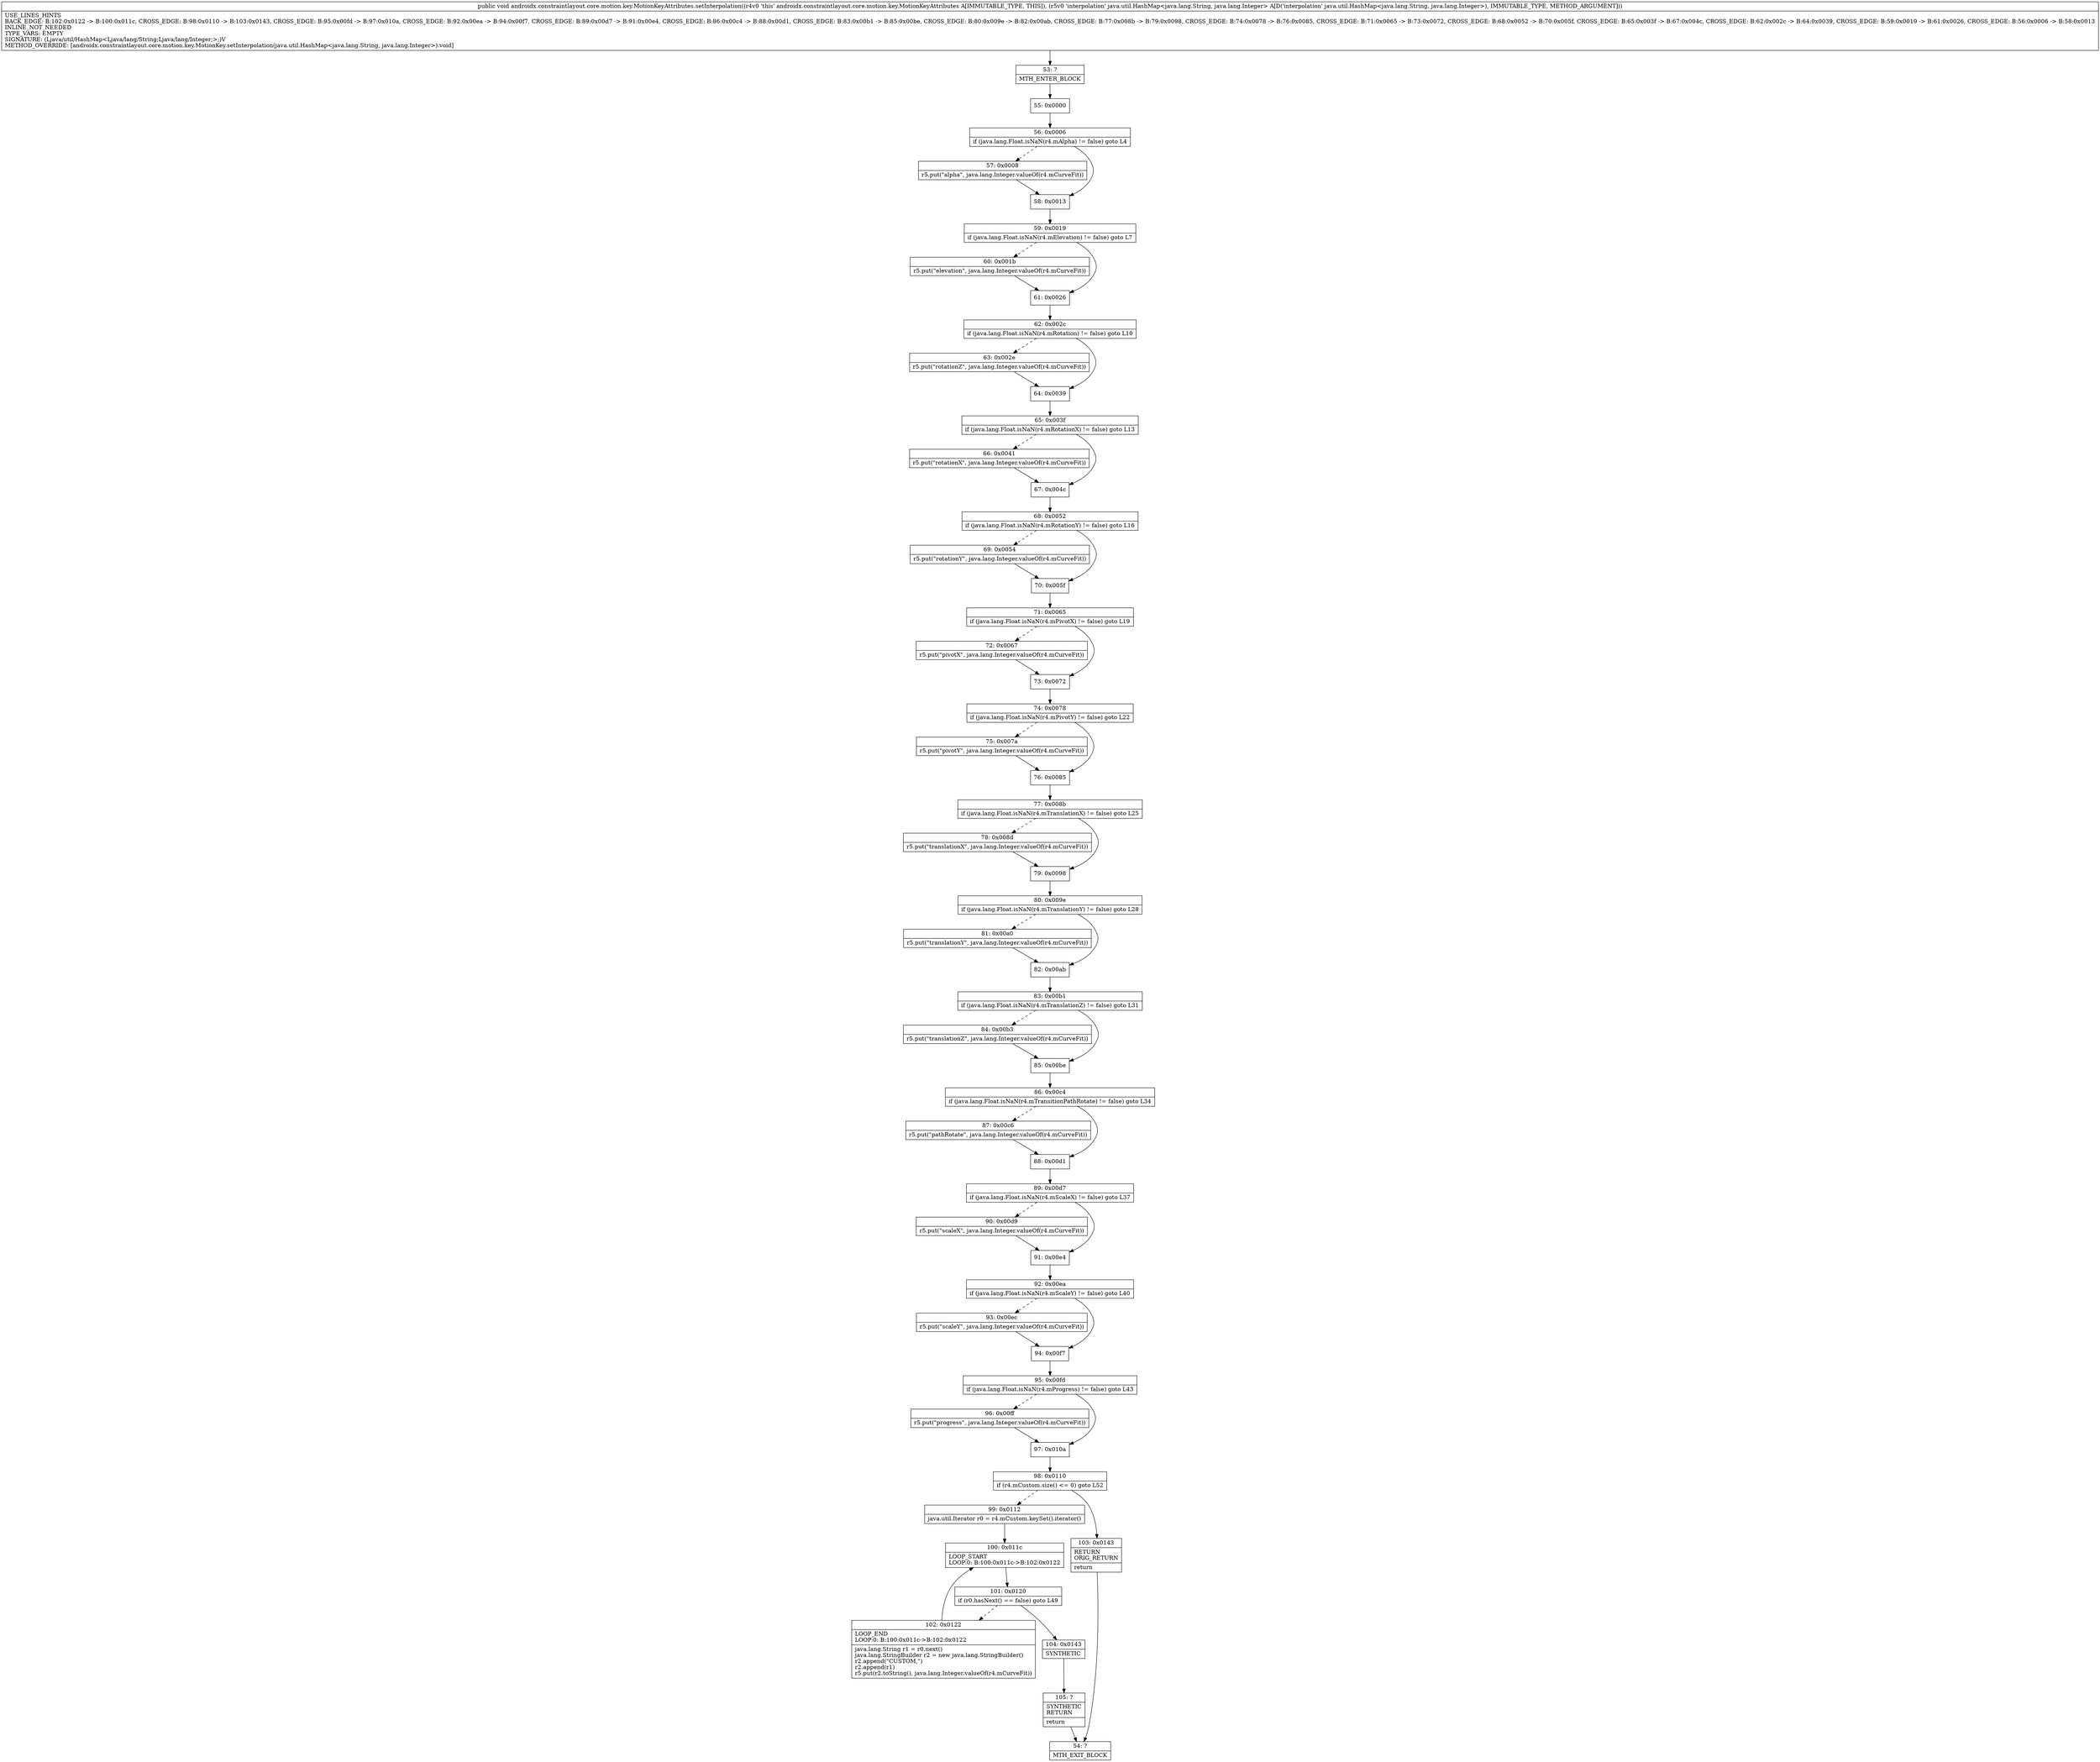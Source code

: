 digraph "CFG forandroidx.constraintlayout.core.motion.key.MotionKeyAttributes.setInterpolation(Ljava\/util\/HashMap;)V" {
Node_53 [shape=record,label="{53\:\ ?|MTH_ENTER_BLOCK\l}"];
Node_55 [shape=record,label="{55\:\ 0x0000}"];
Node_56 [shape=record,label="{56\:\ 0x0006|if (java.lang.Float.isNaN(r4.mAlpha) != false) goto L4\l}"];
Node_57 [shape=record,label="{57\:\ 0x0008|r5.put(\"alpha\", java.lang.Integer.valueOf(r4.mCurveFit))\l}"];
Node_58 [shape=record,label="{58\:\ 0x0013}"];
Node_59 [shape=record,label="{59\:\ 0x0019|if (java.lang.Float.isNaN(r4.mElevation) != false) goto L7\l}"];
Node_60 [shape=record,label="{60\:\ 0x001b|r5.put(\"elevation\", java.lang.Integer.valueOf(r4.mCurveFit))\l}"];
Node_61 [shape=record,label="{61\:\ 0x0026}"];
Node_62 [shape=record,label="{62\:\ 0x002c|if (java.lang.Float.isNaN(r4.mRotation) != false) goto L10\l}"];
Node_63 [shape=record,label="{63\:\ 0x002e|r5.put(\"rotationZ\", java.lang.Integer.valueOf(r4.mCurveFit))\l}"];
Node_64 [shape=record,label="{64\:\ 0x0039}"];
Node_65 [shape=record,label="{65\:\ 0x003f|if (java.lang.Float.isNaN(r4.mRotationX) != false) goto L13\l}"];
Node_66 [shape=record,label="{66\:\ 0x0041|r5.put(\"rotationX\", java.lang.Integer.valueOf(r4.mCurveFit))\l}"];
Node_67 [shape=record,label="{67\:\ 0x004c}"];
Node_68 [shape=record,label="{68\:\ 0x0052|if (java.lang.Float.isNaN(r4.mRotationY) != false) goto L16\l}"];
Node_69 [shape=record,label="{69\:\ 0x0054|r5.put(\"rotationY\", java.lang.Integer.valueOf(r4.mCurveFit))\l}"];
Node_70 [shape=record,label="{70\:\ 0x005f}"];
Node_71 [shape=record,label="{71\:\ 0x0065|if (java.lang.Float.isNaN(r4.mPivotX) != false) goto L19\l}"];
Node_72 [shape=record,label="{72\:\ 0x0067|r5.put(\"pivotX\", java.lang.Integer.valueOf(r4.mCurveFit))\l}"];
Node_73 [shape=record,label="{73\:\ 0x0072}"];
Node_74 [shape=record,label="{74\:\ 0x0078|if (java.lang.Float.isNaN(r4.mPivotY) != false) goto L22\l}"];
Node_75 [shape=record,label="{75\:\ 0x007a|r5.put(\"pivotY\", java.lang.Integer.valueOf(r4.mCurveFit))\l}"];
Node_76 [shape=record,label="{76\:\ 0x0085}"];
Node_77 [shape=record,label="{77\:\ 0x008b|if (java.lang.Float.isNaN(r4.mTranslationX) != false) goto L25\l}"];
Node_78 [shape=record,label="{78\:\ 0x008d|r5.put(\"translationX\", java.lang.Integer.valueOf(r4.mCurveFit))\l}"];
Node_79 [shape=record,label="{79\:\ 0x0098}"];
Node_80 [shape=record,label="{80\:\ 0x009e|if (java.lang.Float.isNaN(r4.mTranslationY) != false) goto L28\l}"];
Node_81 [shape=record,label="{81\:\ 0x00a0|r5.put(\"translationY\", java.lang.Integer.valueOf(r4.mCurveFit))\l}"];
Node_82 [shape=record,label="{82\:\ 0x00ab}"];
Node_83 [shape=record,label="{83\:\ 0x00b1|if (java.lang.Float.isNaN(r4.mTranslationZ) != false) goto L31\l}"];
Node_84 [shape=record,label="{84\:\ 0x00b3|r5.put(\"translationZ\", java.lang.Integer.valueOf(r4.mCurveFit))\l}"];
Node_85 [shape=record,label="{85\:\ 0x00be}"];
Node_86 [shape=record,label="{86\:\ 0x00c4|if (java.lang.Float.isNaN(r4.mTransitionPathRotate) != false) goto L34\l}"];
Node_87 [shape=record,label="{87\:\ 0x00c6|r5.put(\"pathRotate\", java.lang.Integer.valueOf(r4.mCurveFit))\l}"];
Node_88 [shape=record,label="{88\:\ 0x00d1}"];
Node_89 [shape=record,label="{89\:\ 0x00d7|if (java.lang.Float.isNaN(r4.mScaleX) != false) goto L37\l}"];
Node_90 [shape=record,label="{90\:\ 0x00d9|r5.put(\"scaleX\", java.lang.Integer.valueOf(r4.mCurveFit))\l}"];
Node_91 [shape=record,label="{91\:\ 0x00e4}"];
Node_92 [shape=record,label="{92\:\ 0x00ea|if (java.lang.Float.isNaN(r4.mScaleY) != false) goto L40\l}"];
Node_93 [shape=record,label="{93\:\ 0x00ec|r5.put(\"scaleY\", java.lang.Integer.valueOf(r4.mCurveFit))\l}"];
Node_94 [shape=record,label="{94\:\ 0x00f7}"];
Node_95 [shape=record,label="{95\:\ 0x00fd|if (java.lang.Float.isNaN(r4.mProgress) != false) goto L43\l}"];
Node_96 [shape=record,label="{96\:\ 0x00ff|r5.put(\"progress\", java.lang.Integer.valueOf(r4.mCurveFit))\l}"];
Node_97 [shape=record,label="{97\:\ 0x010a}"];
Node_98 [shape=record,label="{98\:\ 0x0110|if (r4.mCustom.size() \<= 0) goto L52\l}"];
Node_99 [shape=record,label="{99\:\ 0x0112|java.util.Iterator r0 = r4.mCustom.keySet().iterator()\l}"];
Node_100 [shape=record,label="{100\:\ 0x011c|LOOP_START\lLOOP:0: B:100:0x011c\-\>B:102:0x0122\l}"];
Node_101 [shape=record,label="{101\:\ 0x0120|if (r0.hasNext() == false) goto L49\l}"];
Node_102 [shape=record,label="{102\:\ 0x0122|LOOP_END\lLOOP:0: B:100:0x011c\-\>B:102:0x0122\l|java.lang.String r1 = r0.next()\ljava.lang.StringBuilder r2 = new java.lang.StringBuilder()\lr2.append(\"CUSTOM,\")\lr2.append(r1)\lr5.put(r2.toString(), java.lang.Integer.valueOf(r4.mCurveFit))\l}"];
Node_104 [shape=record,label="{104\:\ 0x0143|SYNTHETIC\l}"];
Node_105 [shape=record,label="{105\:\ ?|SYNTHETIC\lRETURN\l|return\l}"];
Node_54 [shape=record,label="{54\:\ ?|MTH_EXIT_BLOCK\l}"];
Node_103 [shape=record,label="{103\:\ 0x0143|RETURN\lORIG_RETURN\l|return\l}"];
MethodNode[shape=record,label="{public void androidx.constraintlayout.core.motion.key.MotionKeyAttributes.setInterpolation((r4v0 'this' androidx.constraintlayout.core.motion.key.MotionKeyAttributes A[IMMUTABLE_TYPE, THIS]), (r5v0 'interpolation' java.util.HashMap\<java.lang.String, java.lang.Integer\> A[D('interpolation' java.util.HashMap\<java.lang.String, java.lang.Integer\>), IMMUTABLE_TYPE, METHOD_ARGUMENT]))  | USE_LINES_HINTS\lBACK_EDGE: B:102:0x0122 \-\> B:100:0x011c, CROSS_EDGE: B:98:0x0110 \-\> B:103:0x0143, CROSS_EDGE: B:95:0x00fd \-\> B:97:0x010a, CROSS_EDGE: B:92:0x00ea \-\> B:94:0x00f7, CROSS_EDGE: B:89:0x00d7 \-\> B:91:0x00e4, CROSS_EDGE: B:86:0x00c4 \-\> B:88:0x00d1, CROSS_EDGE: B:83:0x00b1 \-\> B:85:0x00be, CROSS_EDGE: B:80:0x009e \-\> B:82:0x00ab, CROSS_EDGE: B:77:0x008b \-\> B:79:0x0098, CROSS_EDGE: B:74:0x0078 \-\> B:76:0x0085, CROSS_EDGE: B:71:0x0065 \-\> B:73:0x0072, CROSS_EDGE: B:68:0x0052 \-\> B:70:0x005f, CROSS_EDGE: B:65:0x003f \-\> B:67:0x004c, CROSS_EDGE: B:62:0x002c \-\> B:64:0x0039, CROSS_EDGE: B:59:0x0019 \-\> B:61:0x0026, CROSS_EDGE: B:56:0x0006 \-\> B:58:0x0013\lINLINE_NOT_NEEDED\lTYPE_VARS: EMPTY\lSIGNATURE: (Ljava\/util\/HashMap\<Ljava\/lang\/String;Ljava\/lang\/Integer;\>;)V\lMETHOD_OVERRIDE: [androidx.constraintlayout.core.motion.key.MotionKey.setInterpolation(java.util.HashMap\<java.lang.String, java.lang.Integer\>):void]\l}"];
MethodNode -> Node_53;Node_53 -> Node_55;
Node_55 -> Node_56;
Node_56 -> Node_57[style=dashed];
Node_56 -> Node_58;
Node_57 -> Node_58;
Node_58 -> Node_59;
Node_59 -> Node_60[style=dashed];
Node_59 -> Node_61;
Node_60 -> Node_61;
Node_61 -> Node_62;
Node_62 -> Node_63[style=dashed];
Node_62 -> Node_64;
Node_63 -> Node_64;
Node_64 -> Node_65;
Node_65 -> Node_66[style=dashed];
Node_65 -> Node_67;
Node_66 -> Node_67;
Node_67 -> Node_68;
Node_68 -> Node_69[style=dashed];
Node_68 -> Node_70;
Node_69 -> Node_70;
Node_70 -> Node_71;
Node_71 -> Node_72[style=dashed];
Node_71 -> Node_73;
Node_72 -> Node_73;
Node_73 -> Node_74;
Node_74 -> Node_75[style=dashed];
Node_74 -> Node_76;
Node_75 -> Node_76;
Node_76 -> Node_77;
Node_77 -> Node_78[style=dashed];
Node_77 -> Node_79;
Node_78 -> Node_79;
Node_79 -> Node_80;
Node_80 -> Node_81[style=dashed];
Node_80 -> Node_82;
Node_81 -> Node_82;
Node_82 -> Node_83;
Node_83 -> Node_84[style=dashed];
Node_83 -> Node_85;
Node_84 -> Node_85;
Node_85 -> Node_86;
Node_86 -> Node_87[style=dashed];
Node_86 -> Node_88;
Node_87 -> Node_88;
Node_88 -> Node_89;
Node_89 -> Node_90[style=dashed];
Node_89 -> Node_91;
Node_90 -> Node_91;
Node_91 -> Node_92;
Node_92 -> Node_93[style=dashed];
Node_92 -> Node_94;
Node_93 -> Node_94;
Node_94 -> Node_95;
Node_95 -> Node_96[style=dashed];
Node_95 -> Node_97;
Node_96 -> Node_97;
Node_97 -> Node_98;
Node_98 -> Node_99[style=dashed];
Node_98 -> Node_103;
Node_99 -> Node_100;
Node_100 -> Node_101;
Node_101 -> Node_102[style=dashed];
Node_101 -> Node_104;
Node_102 -> Node_100;
Node_104 -> Node_105;
Node_105 -> Node_54;
Node_103 -> Node_54;
}

